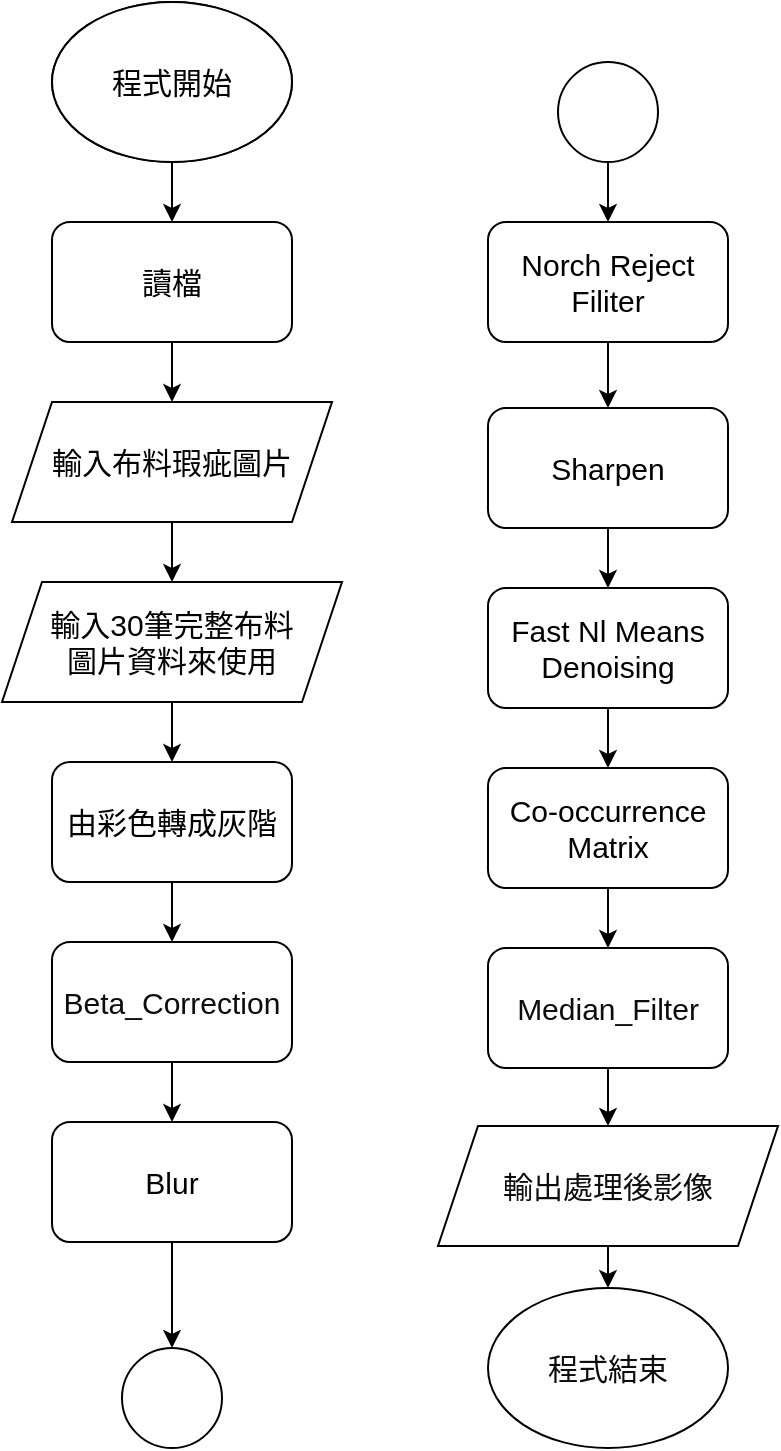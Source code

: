 <mxfile version="20.7.4" type="device"><diagram id="C5RBs43oDa-KdzZeNtuy" name="Page-1"><mxGraphModel dx="2049" dy="1091" grid="1" gridSize="10" guides="1" tooltips="1" connect="1" arrows="1" fold="1" page="1" pageScale="1" pageWidth="827" pageHeight="1169" math="0" shadow="0"><root><mxCell id="WIyWlLk6GJQsqaUBKTNV-0"/><mxCell id="WIyWlLk6GJQsqaUBKTNV-1" parent="WIyWlLk6GJQsqaUBKTNV-0"/><mxCell id="KxLVGQsQThSsJfVf1Ixq-12" value="" style="edgeStyle=orthogonalEdgeStyle;rounded=0;orthogonalLoop=1;jettySize=auto;html=1;fontSize=16;" edge="1" parent="WIyWlLk6GJQsqaUBKTNV-1" source="KxLVGQsQThSsJfVf1Ixq-0" target="KxLVGQsQThSsJfVf1Ixq-11"><mxGeometry relative="1" as="geometry"/></mxCell><mxCell id="KxLVGQsQThSsJfVf1Ixq-0" value="&lt;font style=&quot;font-size: 15px;&quot;&gt;程式開始&lt;/font&gt;" style="ellipse;whiteSpace=wrap;html=1;" vertex="1" parent="WIyWlLk6GJQsqaUBKTNV-1"><mxGeometry x="110" y="46" width="120" height="80" as="geometry"/></mxCell><mxCell id="KxLVGQsQThSsJfVf1Ixq-6" value="" style="edgeStyle=orthogonalEdgeStyle;rounded=0;orthogonalLoop=1;jettySize=auto;html=1;fontSize=16;" edge="1" parent="WIyWlLk6GJQsqaUBKTNV-1" source="KxLVGQsQThSsJfVf1Ixq-3" target="KxLVGQsQThSsJfVf1Ixq-5"><mxGeometry relative="1" as="geometry"/></mxCell><mxCell id="KxLVGQsQThSsJfVf1Ixq-3" value="&lt;font style=&quot;font-size: 15px;&quot;&gt;輸入布料瑕疵圖片&lt;/font&gt;" style="shape=parallelogram;perimeter=parallelogramPerimeter;whiteSpace=wrap;html=1;fixedSize=1;" vertex="1" parent="WIyWlLk6GJQsqaUBKTNV-1"><mxGeometry x="90" y="246" width="160" height="60" as="geometry"/></mxCell><mxCell id="KxLVGQsQThSsJfVf1Ixq-17" value="" style="edgeStyle=orthogonalEdgeStyle;rounded=0;orthogonalLoop=1;jettySize=auto;html=1;fontSize=16;" edge="1" parent="WIyWlLk6GJQsqaUBKTNV-1" source="KxLVGQsQThSsJfVf1Ixq-5" target="KxLVGQsQThSsJfVf1Ixq-16"><mxGeometry relative="1" as="geometry"/></mxCell><mxCell id="KxLVGQsQThSsJfVf1Ixq-5" value="&lt;font style=&quot;font-size: 15px;&quot;&gt;輸入30筆完整布料&lt;br&gt;圖片資料來使用&lt;br&gt;&lt;/font&gt;" style="shape=parallelogram;perimeter=parallelogramPerimeter;whiteSpace=wrap;html=1;fixedSize=1;" vertex="1" parent="WIyWlLk6GJQsqaUBKTNV-1"><mxGeometry x="85" y="336" width="170" height="60" as="geometry"/></mxCell><mxCell id="KxLVGQsQThSsJfVf1Ixq-13" value="" style="edgeStyle=orthogonalEdgeStyle;rounded=0;orthogonalLoop=1;jettySize=auto;html=1;fontSize=16;" edge="1" parent="WIyWlLk6GJQsqaUBKTNV-1" source="KxLVGQsQThSsJfVf1Ixq-11" target="KxLVGQsQThSsJfVf1Ixq-3"><mxGeometry relative="1" as="geometry"/></mxCell><mxCell id="KxLVGQsQThSsJfVf1Ixq-11" value="&lt;font style=&quot;font-size: 15px;&quot;&gt;讀檔&lt;/font&gt;" style="rounded=1;whiteSpace=wrap;html=1;" vertex="1" parent="WIyWlLk6GJQsqaUBKTNV-1"><mxGeometry x="110" y="156" width="120" height="60" as="geometry"/></mxCell><mxCell id="KxLVGQsQThSsJfVf1Ixq-19" value="" style="edgeStyle=orthogonalEdgeStyle;rounded=0;orthogonalLoop=1;jettySize=auto;html=1;fontSize=16;" edge="1" parent="WIyWlLk6GJQsqaUBKTNV-1" source="KxLVGQsQThSsJfVf1Ixq-16" target="KxLVGQsQThSsJfVf1Ixq-18"><mxGeometry relative="1" as="geometry"/></mxCell><mxCell id="KxLVGQsQThSsJfVf1Ixq-16" value="&lt;font style=&quot;font-size: 15px;&quot;&gt;由彩色轉成灰階&lt;/font&gt;" style="rounded=1;whiteSpace=wrap;html=1;" vertex="1" parent="WIyWlLk6GJQsqaUBKTNV-1"><mxGeometry x="110" y="426" width="120" height="60" as="geometry"/></mxCell><mxCell id="KxLVGQsQThSsJfVf1Ixq-21" value="" style="edgeStyle=orthogonalEdgeStyle;rounded=0;orthogonalLoop=1;jettySize=auto;html=1;fontFamily=Helvetica;fontSize=15;fontColor=#0d0d0d;" edge="1" parent="WIyWlLk6GJQsqaUBKTNV-1" source="KxLVGQsQThSsJfVf1Ixq-18" target="KxLVGQsQThSsJfVf1Ixq-20"><mxGeometry relative="1" as="geometry"/></mxCell><mxCell id="KxLVGQsQThSsJfVf1Ixq-18" value="&lt;span id=&quot;docs-internal-guid-d047ae8f-7fff-bf8d-0834-9cfc39b3b874&quot;&gt;&lt;span style=&quot;background-color: transparent; font-variant-numeric: normal; font-variant-east-asian: normal; vertical-align: baseline;&quot;&gt;&lt;font color=&quot;#0d0d0d&quot; style=&quot;font-size: 15px;&quot;&gt;Beta_Correction&lt;/font&gt;&lt;/span&gt;&lt;/span&gt;" style="whiteSpace=wrap;html=1;rounded=1;" vertex="1" parent="WIyWlLk6GJQsqaUBKTNV-1"><mxGeometry x="110" y="516" width="120" height="60" as="geometry"/></mxCell><mxCell id="KxLVGQsQThSsJfVf1Ixq-52" value="" style="edgeStyle=orthogonalEdgeStyle;rounded=0;orthogonalLoop=1;jettySize=auto;html=1;fontFamily=Helvetica;fontSize=15;fontColor=#0d0d0d;" edge="1" parent="WIyWlLk6GJQsqaUBKTNV-1" source="KxLVGQsQThSsJfVf1Ixq-20" target="KxLVGQsQThSsJfVf1Ixq-48"><mxGeometry relative="1" as="geometry"/></mxCell><mxCell id="KxLVGQsQThSsJfVf1Ixq-20" value="&lt;font style=&quot;font-size: 15px;&quot;&gt;Blur&lt;/font&gt;" style="whiteSpace=wrap;html=1;rounded=1;" vertex="1" parent="WIyWlLk6GJQsqaUBKTNV-1"><mxGeometry x="110" y="606" width="120" height="60" as="geometry"/></mxCell><mxCell id="KxLVGQsQThSsJfVf1Ixq-53" value="" style="edgeStyle=orthogonalEdgeStyle;rounded=0;orthogonalLoop=1;jettySize=auto;html=1;fontFamily=Helvetica;fontSize=15;fontColor=#0d0d0d;" edge="1" parent="WIyWlLk6GJQsqaUBKTNV-1" source="KxLVGQsQThSsJfVf1Ixq-22" target="KxLVGQsQThSsJfVf1Ixq-24"><mxGeometry relative="1" as="geometry"/></mxCell><mxCell id="KxLVGQsQThSsJfVf1Ixq-22" value="&lt;font style=&quot;font-size: 15px;&quot;&gt;Norch Reject Filiter&lt;/font&gt;" style="whiteSpace=wrap;html=1;rounded=1;" vertex="1" parent="WIyWlLk6GJQsqaUBKTNV-1"><mxGeometry x="328" y="156" width="120" height="60" as="geometry"/></mxCell><mxCell id="KxLVGQsQThSsJfVf1Ixq-27" value="" style="edgeStyle=orthogonalEdgeStyle;rounded=0;orthogonalLoop=1;jettySize=auto;html=1;fontFamily=Helvetica;fontSize=15;fontColor=#0d0d0d;" edge="1" parent="WIyWlLk6GJQsqaUBKTNV-1" source="KxLVGQsQThSsJfVf1Ixq-24" target="KxLVGQsQThSsJfVf1Ixq-26"><mxGeometry relative="1" as="geometry"/></mxCell><mxCell id="KxLVGQsQThSsJfVf1Ixq-24" value="&lt;font style=&quot;font-size: 15px;&quot;&gt;Sharpen&lt;/font&gt;" style="whiteSpace=wrap;html=1;rounded=1;" vertex="1" parent="WIyWlLk6GJQsqaUBKTNV-1"><mxGeometry x="328" y="249" width="120" height="60" as="geometry"/></mxCell><mxCell id="KxLVGQsQThSsJfVf1Ixq-29" value="" style="edgeStyle=orthogonalEdgeStyle;rounded=0;orthogonalLoop=1;jettySize=auto;html=1;fontFamily=Helvetica;fontSize=15;fontColor=#0d0d0d;" edge="1" parent="WIyWlLk6GJQsqaUBKTNV-1" source="KxLVGQsQThSsJfVf1Ixq-26" target="KxLVGQsQThSsJfVf1Ixq-28"><mxGeometry relative="1" as="geometry"/></mxCell><mxCell id="KxLVGQsQThSsJfVf1Ixq-26" value="&lt;font style=&quot;font-size: 15px;&quot;&gt;Fast Nl Means Denoising&lt;/font&gt;" style="whiteSpace=wrap;html=1;rounded=1;" vertex="1" parent="WIyWlLk6GJQsqaUBKTNV-1"><mxGeometry x="328" y="339" width="120" height="60" as="geometry"/></mxCell><mxCell id="KxLVGQsQThSsJfVf1Ixq-31" value="" style="edgeStyle=orthogonalEdgeStyle;rounded=0;orthogonalLoop=1;jettySize=auto;html=1;fontFamily=Helvetica;fontSize=15;fontColor=#0d0d0d;" edge="1" parent="WIyWlLk6GJQsqaUBKTNV-1" source="KxLVGQsQThSsJfVf1Ixq-28" target="KxLVGQsQThSsJfVf1Ixq-30"><mxGeometry relative="1" as="geometry"/></mxCell><mxCell id="KxLVGQsQThSsJfVf1Ixq-28" value="&lt;font style=&quot;font-size: 15px;&quot;&gt;Co-occurrence Matrix&lt;/font&gt;" style="whiteSpace=wrap;html=1;rounded=1;" vertex="1" parent="WIyWlLk6GJQsqaUBKTNV-1"><mxGeometry x="328" y="429" width="120" height="60" as="geometry"/></mxCell><mxCell id="KxLVGQsQThSsJfVf1Ixq-46" value="" style="edgeStyle=orthogonalEdgeStyle;rounded=0;orthogonalLoop=1;jettySize=auto;html=1;fontFamily=Helvetica;fontSize=15;fontColor=#0d0d0d;" edge="1" parent="WIyWlLk6GJQsqaUBKTNV-1" source="KxLVGQsQThSsJfVf1Ixq-30" target="KxLVGQsQThSsJfVf1Ixq-44"><mxGeometry relative="1" as="geometry"/></mxCell><mxCell id="KxLVGQsQThSsJfVf1Ixq-30" value="Median_Filter" style="whiteSpace=wrap;html=1;rounded=1;fontFamily=Helvetica;fontSize=15;fontColor=#0d0d0d;" vertex="1" parent="WIyWlLk6GJQsqaUBKTNV-1"><mxGeometry x="328" y="519" width="120" height="60" as="geometry"/></mxCell><mxCell id="KxLVGQsQThSsJfVf1Ixq-35" value="&lt;font style=&quot;font-size: 15px;&quot;&gt;程式開始&lt;/font&gt;" style="ellipse;whiteSpace=wrap;html=1;" vertex="1" parent="WIyWlLk6GJQsqaUBKTNV-1"><mxGeometry x="110" y="46" width="120" height="80" as="geometry"/></mxCell><mxCell id="KxLVGQsQThSsJfVf1Ixq-36" value="&lt;font style=&quot;font-size: 15px;&quot;&gt;程式結束&lt;/font&gt;" style="ellipse;whiteSpace=wrap;html=1;fontFamily=Helvetica;fontSize=15;fontColor=#0d0d0d;" vertex="1" parent="WIyWlLk6GJQsqaUBKTNV-1"><mxGeometry x="328" y="689" width="120" height="80" as="geometry"/></mxCell><mxCell id="KxLVGQsQThSsJfVf1Ixq-47" value="" style="edgeStyle=orthogonalEdgeStyle;rounded=0;orthogonalLoop=1;jettySize=auto;html=1;fontFamily=Helvetica;fontSize=15;fontColor=#0d0d0d;" edge="1" parent="WIyWlLk6GJQsqaUBKTNV-1" source="KxLVGQsQThSsJfVf1Ixq-44" target="KxLVGQsQThSsJfVf1Ixq-36"><mxGeometry relative="1" as="geometry"/></mxCell><mxCell id="KxLVGQsQThSsJfVf1Ixq-44" value="&lt;font style=&quot;font-size: 15px;&quot;&gt;&lt;span style=&quot;color: rgb(13, 13, 13);&quot;&gt;輸出處理後影像&lt;/span&gt;&lt;br&gt;&lt;/font&gt;" style="shape=parallelogram;perimeter=parallelogramPerimeter;whiteSpace=wrap;html=1;fixedSize=1;" vertex="1" parent="WIyWlLk6GJQsqaUBKTNV-1"><mxGeometry x="303" y="608" width="170" height="60" as="geometry"/></mxCell><mxCell id="KxLVGQsQThSsJfVf1Ixq-48" value="" style="verticalLabelPosition=bottom;verticalAlign=top;html=1;shape=mxgraph.flowchart.on-page_reference;fontFamily=Helvetica;fontSize=15;fontColor=#0d0d0d;" vertex="1" parent="WIyWlLk6GJQsqaUBKTNV-1"><mxGeometry x="145" y="719" width="50" height="50" as="geometry"/></mxCell><mxCell id="KxLVGQsQThSsJfVf1Ixq-56" value="" style="edgeStyle=orthogonalEdgeStyle;rounded=0;orthogonalLoop=1;jettySize=auto;html=1;fontFamily=Helvetica;fontSize=15;fontColor=#0d0d0d;" edge="1" parent="WIyWlLk6GJQsqaUBKTNV-1" source="KxLVGQsQThSsJfVf1Ixq-50" target="KxLVGQsQThSsJfVf1Ixq-22"><mxGeometry relative="1" as="geometry"/></mxCell><mxCell id="KxLVGQsQThSsJfVf1Ixq-50" value="" style="verticalLabelPosition=bottom;verticalAlign=top;html=1;shape=mxgraph.flowchart.on-page_reference;fontFamily=Helvetica;fontSize=15;fontColor=#0d0d0d;" vertex="1" parent="WIyWlLk6GJQsqaUBKTNV-1"><mxGeometry x="363" y="76" width="50" height="50" as="geometry"/></mxCell></root></mxGraphModel></diagram></mxfile>